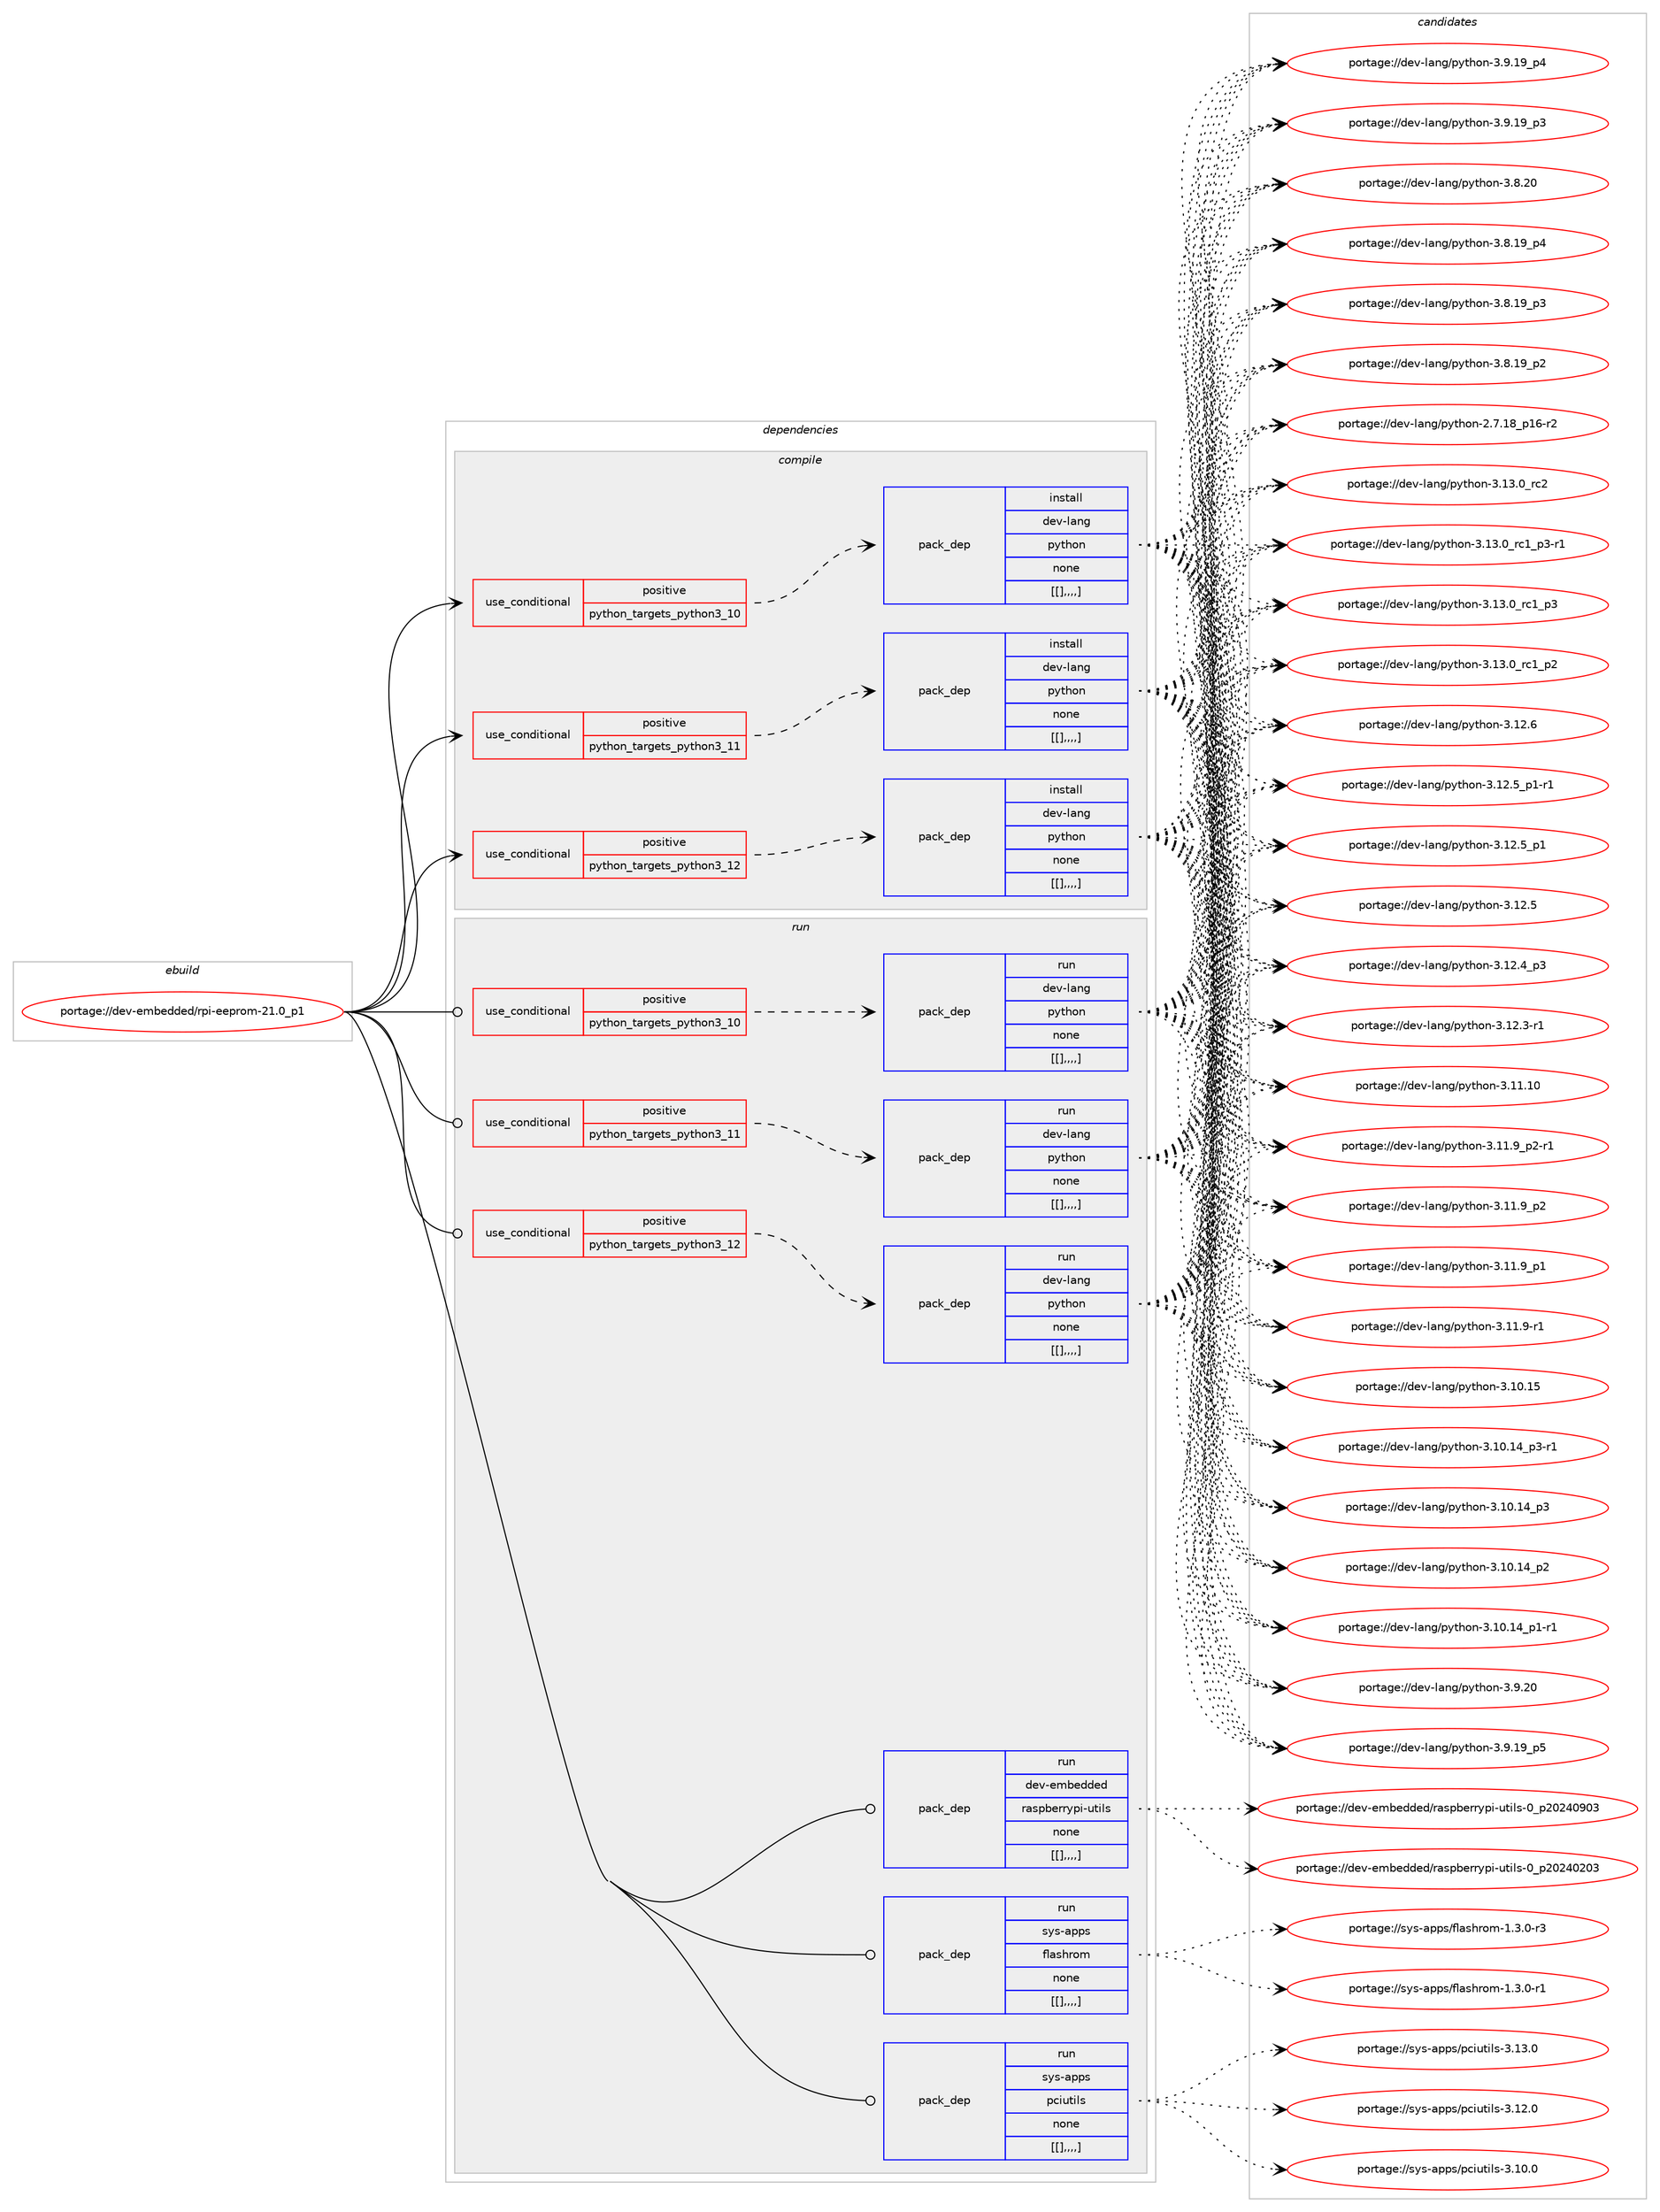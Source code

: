 digraph prolog {

# *************
# Graph options
# *************

newrank=true;
concentrate=true;
compound=true;
graph [rankdir=LR,fontname=Helvetica,fontsize=10,ranksep=1.5];#, ranksep=2.5, nodesep=0.2];
edge  [arrowhead=vee];
node  [fontname=Helvetica,fontsize=10];

# **********
# The ebuild
# **********

subgraph cluster_leftcol {
color=gray;
label=<<i>ebuild</i>>;
id [label="portage://dev-embedded/rpi-eeprom-21.0_p1", color=red, width=4, href="../dev-embedded/rpi-eeprom-21.0_p1.svg"];
}

# ****************
# The dependencies
# ****************

subgraph cluster_midcol {
color=gray;
label=<<i>dependencies</i>>;
subgraph cluster_compile {
fillcolor="#eeeeee";
style=filled;
label=<<i>compile</i>>;
subgraph cond19960 {
dependency74266 [label=<<TABLE BORDER="0" CELLBORDER="1" CELLSPACING="0" CELLPADDING="4"><TR><TD ROWSPAN="3" CELLPADDING="10">use_conditional</TD></TR><TR><TD>positive</TD></TR><TR><TD>python_targets_python3_10</TD></TR></TABLE>>, shape=none, color=red];
subgraph pack53358 {
dependency74267 [label=<<TABLE BORDER="0" CELLBORDER="1" CELLSPACING="0" CELLPADDING="4" WIDTH="220"><TR><TD ROWSPAN="6" CELLPADDING="30">pack_dep</TD></TR><TR><TD WIDTH="110">install</TD></TR><TR><TD>dev-lang</TD></TR><TR><TD>python</TD></TR><TR><TD>none</TD></TR><TR><TD>[[],,,,]</TD></TR></TABLE>>, shape=none, color=blue];
}
dependency74266:e -> dependency74267:w [weight=20,style="dashed",arrowhead="vee"];
}
id:e -> dependency74266:w [weight=20,style="solid",arrowhead="vee"];
subgraph cond19961 {
dependency74268 [label=<<TABLE BORDER="0" CELLBORDER="1" CELLSPACING="0" CELLPADDING="4"><TR><TD ROWSPAN="3" CELLPADDING="10">use_conditional</TD></TR><TR><TD>positive</TD></TR><TR><TD>python_targets_python3_11</TD></TR></TABLE>>, shape=none, color=red];
subgraph pack53359 {
dependency74269 [label=<<TABLE BORDER="0" CELLBORDER="1" CELLSPACING="0" CELLPADDING="4" WIDTH="220"><TR><TD ROWSPAN="6" CELLPADDING="30">pack_dep</TD></TR><TR><TD WIDTH="110">install</TD></TR><TR><TD>dev-lang</TD></TR><TR><TD>python</TD></TR><TR><TD>none</TD></TR><TR><TD>[[],,,,]</TD></TR></TABLE>>, shape=none, color=blue];
}
dependency74268:e -> dependency74269:w [weight=20,style="dashed",arrowhead="vee"];
}
id:e -> dependency74268:w [weight=20,style="solid",arrowhead="vee"];
subgraph cond19962 {
dependency74270 [label=<<TABLE BORDER="0" CELLBORDER="1" CELLSPACING="0" CELLPADDING="4"><TR><TD ROWSPAN="3" CELLPADDING="10">use_conditional</TD></TR><TR><TD>positive</TD></TR><TR><TD>python_targets_python3_12</TD></TR></TABLE>>, shape=none, color=red];
subgraph pack53360 {
dependency74271 [label=<<TABLE BORDER="0" CELLBORDER="1" CELLSPACING="0" CELLPADDING="4" WIDTH="220"><TR><TD ROWSPAN="6" CELLPADDING="30">pack_dep</TD></TR><TR><TD WIDTH="110">install</TD></TR><TR><TD>dev-lang</TD></TR><TR><TD>python</TD></TR><TR><TD>none</TD></TR><TR><TD>[[],,,,]</TD></TR></TABLE>>, shape=none, color=blue];
}
dependency74270:e -> dependency74271:w [weight=20,style="dashed",arrowhead="vee"];
}
id:e -> dependency74270:w [weight=20,style="solid",arrowhead="vee"];
}
subgraph cluster_compileandrun {
fillcolor="#eeeeee";
style=filled;
label=<<i>compile and run</i>>;
}
subgraph cluster_run {
fillcolor="#eeeeee";
style=filled;
label=<<i>run</i>>;
subgraph cond19963 {
dependency74272 [label=<<TABLE BORDER="0" CELLBORDER="1" CELLSPACING="0" CELLPADDING="4"><TR><TD ROWSPAN="3" CELLPADDING="10">use_conditional</TD></TR><TR><TD>positive</TD></TR><TR><TD>python_targets_python3_10</TD></TR></TABLE>>, shape=none, color=red];
subgraph pack53361 {
dependency74273 [label=<<TABLE BORDER="0" CELLBORDER="1" CELLSPACING="0" CELLPADDING="4" WIDTH="220"><TR><TD ROWSPAN="6" CELLPADDING="30">pack_dep</TD></TR><TR><TD WIDTH="110">run</TD></TR><TR><TD>dev-lang</TD></TR><TR><TD>python</TD></TR><TR><TD>none</TD></TR><TR><TD>[[],,,,]</TD></TR></TABLE>>, shape=none, color=blue];
}
dependency74272:e -> dependency74273:w [weight=20,style="dashed",arrowhead="vee"];
}
id:e -> dependency74272:w [weight=20,style="solid",arrowhead="odot"];
subgraph cond19964 {
dependency74274 [label=<<TABLE BORDER="0" CELLBORDER="1" CELLSPACING="0" CELLPADDING="4"><TR><TD ROWSPAN="3" CELLPADDING="10">use_conditional</TD></TR><TR><TD>positive</TD></TR><TR><TD>python_targets_python3_11</TD></TR></TABLE>>, shape=none, color=red];
subgraph pack53362 {
dependency74275 [label=<<TABLE BORDER="0" CELLBORDER="1" CELLSPACING="0" CELLPADDING="4" WIDTH="220"><TR><TD ROWSPAN="6" CELLPADDING="30">pack_dep</TD></TR><TR><TD WIDTH="110">run</TD></TR><TR><TD>dev-lang</TD></TR><TR><TD>python</TD></TR><TR><TD>none</TD></TR><TR><TD>[[],,,,]</TD></TR></TABLE>>, shape=none, color=blue];
}
dependency74274:e -> dependency74275:w [weight=20,style="dashed",arrowhead="vee"];
}
id:e -> dependency74274:w [weight=20,style="solid",arrowhead="odot"];
subgraph cond19965 {
dependency74276 [label=<<TABLE BORDER="0" CELLBORDER="1" CELLSPACING="0" CELLPADDING="4"><TR><TD ROWSPAN="3" CELLPADDING="10">use_conditional</TD></TR><TR><TD>positive</TD></TR><TR><TD>python_targets_python3_12</TD></TR></TABLE>>, shape=none, color=red];
subgraph pack53363 {
dependency74277 [label=<<TABLE BORDER="0" CELLBORDER="1" CELLSPACING="0" CELLPADDING="4" WIDTH="220"><TR><TD ROWSPAN="6" CELLPADDING="30">pack_dep</TD></TR><TR><TD WIDTH="110">run</TD></TR><TR><TD>dev-lang</TD></TR><TR><TD>python</TD></TR><TR><TD>none</TD></TR><TR><TD>[[],,,,]</TD></TR></TABLE>>, shape=none, color=blue];
}
dependency74276:e -> dependency74277:w [weight=20,style="dashed",arrowhead="vee"];
}
id:e -> dependency74276:w [weight=20,style="solid",arrowhead="odot"];
subgraph pack53364 {
dependency74278 [label=<<TABLE BORDER="0" CELLBORDER="1" CELLSPACING="0" CELLPADDING="4" WIDTH="220"><TR><TD ROWSPAN="6" CELLPADDING="30">pack_dep</TD></TR><TR><TD WIDTH="110">run</TD></TR><TR><TD>dev-embedded</TD></TR><TR><TD>raspberrypi-utils</TD></TR><TR><TD>none</TD></TR><TR><TD>[[],,,,]</TD></TR></TABLE>>, shape=none, color=blue];
}
id:e -> dependency74278:w [weight=20,style="solid",arrowhead="odot"];
subgraph pack53365 {
dependency74279 [label=<<TABLE BORDER="0" CELLBORDER="1" CELLSPACING="0" CELLPADDING="4" WIDTH="220"><TR><TD ROWSPAN="6" CELLPADDING="30">pack_dep</TD></TR><TR><TD WIDTH="110">run</TD></TR><TR><TD>sys-apps</TD></TR><TR><TD>flashrom</TD></TR><TR><TD>none</TD></TR><TR><TD>[[],,,,]</TD></TR></TABLE>>, shape=none, color=blue];
}
id:e -> dependency74279:w [weight=20,style="solid",arrowhead="odot"];
subgraph pack53366 {
dependency74280 [label=<<TABLE BORDER="0" CELLBORDER="1" CELLSPACING="0" CELLPADDING="4" WIDTH="220"><TR><TD ROWSPAN="6" CELLPADDING="30">pack_dep</TD></TR><TR><TD WIDTH="110">run</TD></TR><TR><TD>sys-apps</TD></TR><TR><TD>pciutils</TD></TR><TR><TD>none</TD></TR><TR><TD>[[],,,,]</TD></TR></TABLE>>, shape=none, color=blue];
}
id:e -> dependency74280:w [weight=20,style="solid",arrowhead="odot"];
}
}

# **************
# The candidates
# **************

subgraph cluster_choices {
rank=same;
color=gray;
label=<<i>candidates</i>>;

subgraph choice53358 {
color=black;
nodesep=1;
choice10010111845108971101034711212111610411111045514649514648951149950 [label="portage://dev-lang/python-3.13.0_rc2", color=red, width=4,href="../dev-lang/python-3.13.0_rc2.svg"];
choice1001011184510897110103471121211161041111104551464951464895114994995112514511449 [label="portage://dev-lang/python-3.13.0_rc1_p3-r1", color=red, width=4,href="../dev-lang/python-3.13.0_rc1_p3-r1.svg"];
choice100101118451089711010347112121116104111110455146495146489511499499511251 [label="portage://dev-lang/python-3.13.0_rc1_p3", color=red, width=4,href="../dev-lang/python-3.13.0_rc1_p3.svg"];
choice100101118451089711010347112121116104111110455146495146489511499499511250 [label="portage://dev-lang/python-3.13.0_rc1_p2", color=red, width=4,href="../dev-lang/python-3.13.0_rc1_p2.svg"];
choice10010111845108971101034711212111610411111045514649504654 [label="portage://dev-lang/python-3.12.6", color=red, width=4,href="../dev-lang/python-3.12.6.svg"];
choice1001011184510897110103471121211161041111104551464950465395112494511449 [label="portage://dev-lang/python-3.12.5_p1-r1", color=red, width=4,href="../dev-lang/python-3.12.5_p1-r1.svg"];
choice100101118451089711010347112121116104111110455146495046539511249 [label="portage://dev-lang/python-3.12.5_p1", color=red, width=4,href="../dev-lang/python-3.12.5_p1.svg"];
choice10010111845108971101034711212111610411111045514649504653 [label="portage://dev-lang/python-3.12.5", color=red, width=4,href="../dev-lang/python-3.12.5.svg"];
choice100101118451089711010347112121116104111110455146495046529511251 [label="portage://dev-lang/python-3.12.4_p3", color=red, width=4,href="../dev-lang/python-3.12.4_p3.svg"];
choice100101118451089711010347112121116104111110455146495046514511449 [label="portage://dev-lang/python-3.12.3-r1", color=red, width=4,href="../dev-lang/python-3.12.3-r1.svg"];
choice1001011184510897110103471121211161041111104551464949464948 [label="portage://dev-lang/python-3.11.10", color=red, width=4,href="../dev-lang/python-3.11.10.svg"];
choice1001011184510897110103471121211161041111104551464949465795112504511449 [label="portage://dev-lang/python-3.11.9_p2-r1", color=red, width=4,href="../dev-lang/python-3.11.9_p2-r1.svg"];
choice100101118451089711010347112121116104111110455146494946579511250 [label="portage://dev-lang/python-3.11.9_p2", color=red, width=4,href="../dev-lang/python-3.11.9_p2.svg"];
choice100101118451089711010347112121116104111110455146494946579511249 [label="portage://dev-lang/python-3.11.9_p1", color=red, width=4,href="../dev-lang/python-3.11.9_p1.svg"];
choice100101118451089711010347112121116104111110455146494946574511449 [label="portage://dev-lang/python-3.11.9-r1", color=red, width=4,href="../dev-lang/python-3.11.9-r1.svg"];
choice1001011184510897110103471121211161041111104551464948464953 [label="portage://dev-lang/python-3.10.15", color=red, width=4,href="../dev-lang/python-3.10.15.svg"];
choice100101118451089711010347112121116104111110455146494846495295112514511449 [label="portage://dev-lang/python-3.10.14_p3-r1", color=red, width=4,href="../dev-lang/python-3.10.14_p3-r1.svg"];
choice10010111845108971101034711212111610411111045514649484649529511251 [label="portage://dev-lang/python-3.10.14_p3", color=red, width=4,href="../dev-lang/python-3.10.14_p3.svg"];
choice10010111845108971101034711212111610411111045514649484649529511250 [label="portage://dev-lang/python-3.10.14_p2", color=red, width=4,href="../dev-lang/python-3.10.14_p2.svg"];
choice100101118451089711010347112121116104111110455146494846495295112494511449 [label="portage://dev-lang/python-3.10.14_p1-r1", color=red, width=4,href="../dev-lang/python-3.10.14_p1-r1.svg"];
choice10010111845108971101034711212111610411111045514657465048 [label="portage://dev-lang/python-3.9.20", color=red, width=4,href="../dev-lang/python-3.9.20.svg"];
choice100101118451089711010347112121116104111110455146574649579511253 [label="portage://dev-lang/python-3.9.19_p5", color=red, width=4,href="../dev-lang/python-3.9.19_p5.svg"];
choice100101118451089711010347112121116104111110455146574649579511252 [label="portage://dev-lang/python-3.9.19_p4", color=red, width=4,href="../dev-lang/python-3.9.19_p4.svg"];
choice100101118451089711010347112121116104111110455146574649579511251 [label="portage://dev-lang/python-3.9.19_p3", color=red, width=4,href="../dev-lang/python-3.9.19_p3.svg"];
choice10010111845108971101034711212111610411111045514656465048 [label="portage://dev-lang/python-3.8.20", color=red, width=4,href="../dev-lang/python-3.8.20.svg"];
choice100101118451089711010347112121116104111110455146564649579511252 [label="portage://dev-lang/python-3.8.19_p4", color=red, width=4,href="../dev-lang/python-3.8.19_p4.svg"];
choice100101118451089711010347112121116104111110455146564649579511251 [label="portage://dev-lang/python-3.8.19_p3", color=red, width=4,href="../dev-lang/python-3.8.19_p3.svg"];
choice100101118451089711010347112121116104111110455146564649579511250 [label="portage://dev-lang/python-3.8.19_p2", color=red, width=4,href="../dev-lang/python-3.8.19_p2.svg"];
choice100101118451089711010347112121116104111110455046554649569511249544511450 [label="portage://dev-lang/python-2.7.18_p16-r2", color=red, width=4,href="../dev-lang/python-2.7.18_p16-r2.svg"];
dependency74267:e -> choice10010111845108971101034711212111610411111045514649514648951149950:w [style=dotted,weight="100"];
dependency74267:e -> choice1001011184510897110103471121211161041111104551464951464895114994995112514511449:w [style=dotted,weight="100"];
dependency74267:e -> choice100101118451089711010347112121116104111110455146495146489511499499511251:w [style=dotted,weight="100"];
dependency74267:e -> choice100101118451089711010347112121116104111110455146495146489511499499511250:w [style=dotted,weight="100"];
dependency74267:e -> choice10010111845108971101034711212111610411111045514649504654:w [style=dotted,weight="100"];
dependency74267:e -> choice1001011184510897110103471121211161041111104551464950465395112494511449:w [style=dotted,weight="100"];
dependency74267:e -> choice100101118451089711010347112121116104111110455146495046539511249:w [style=dotted,weight="100"];
dependency74267:e -> choice10010111845108971101034711212111610411111045514649504653:w [style=dotted,weight="100"];
dependency74267:e -> choice100101118451089711010347112121116104111110455146495046529511251:w [style=dotted,weight="100"];
dependency74267:e -> choice100101118451089711010347112121116104111110455146495046514511449:w [style=dotted,weight="100"];
dependency74267:e -> choice1001011184510897110103471121211161041111104551464949464948:w [style=dotted,weight="100"];
dependency74267:e -> choice1001011184510897110103471121211161041111104551464949465795112504511449:w [style=dotted,weight="100"];
dependency74267:e -> choice100101118451089711010347112121116104111110455146494946579511250:w [style=dotted,weight="100"];
dependency74267:e -> choice100101118451089711010347112121116104111110455146494946579511249:w [style=dotted,weight="100"];
dependency74267:e -> choice100101118451089711010347112121116104111110455146494946574511449:w [style=dotted,weight="100"];
dependency74267:e -> choice1001011184510897110103471121211161041111104551464948464953:w [style=dotted,weight="100"];
dependency74267:e -> choice100101118451089711010347112121116104111110455146494846495295112514511449:w [style=dotted,weight="100"];
dependency74267:e -> choice10010111845108971101034711212111610411111045514649484649529511251:w [style=dotted,weight="100"];
dependency74267:e -> choice10010111845108971101034711212111610411111045514649484649529511250:w [style=dotted,weight="100"];
dependency74267:e -> choice100101118451089711010347112121116104111110455146494846495295112494511449:w [style=dotted,weight="100"];
dependency74267:e -> choice10010111845108971101034711212111610411111045514657465048:w [style=dotted,weight="100"];
dependency74267:e -> choice100101118451089711010347112121116104111110455146574649579511253:w [style=dotted,weight="100"];
dependency74267:e -> choice100101118451089711010347112121116104111110455146574649579511252:w [style=dotted,weight="100"];
dependency74267:e -> choice100101118451089711010347112121116104111110455146574649579511251:w [style=dotted,weight="100"];
dependency74267:e -> choice10010111845108971101034711212111610411111045514656465048:w [style=dotted,weight="100"];
dependency74267:e -> choice100101118451089711010347112121116104111110455146564649579511252:w [style=dotted,weight="100"];
dependency74267:e -> choice100101118451089711010347112121116104111110455146564649579511251:w [style=dotted,weight="100"];
dependency74267:e -> choice100101118451089711010347112121116104111110455146564649579511250:w [style=dotted,weight="100"];
dependency74267:e -> choice100101118451089711010347112121116104111110455046554649569511249544511450:w [style=dotted,weight="100"];
}
subgraph choice53359 {
color=black;
nodesep=1;
choice10010111845108971101034711212111610411111045514649514648951149950 [label="portage://dev-lang/python-3.13.0_rc2", color=red, width=4,href="../dev-lang/python-3.13.0_rc2.svg"];
choice1001011184510897110103471121211161041111104551464951464895114994995112514511449 [label="portage://dev-lang/python-3.13.0_rc1_p3-r1", color=red, width=4,href="../dev-lang/python-3.13.0_rc1_p3-r1.svg"];
choice100101118451089711010347112121116104111110455146495146489511499499511251 [label="portage://dev-lang/python-3.13.0_rc1_p3", color=red, width=4,href="../dev-lang/python-3.13.0_rc1_p3.svg"];
choice100101118451089711010347112121116104111110455146495146489511499499511250 [label="portage://dev-lang/python-3.13.0_rc1_p2", color=red, width=4,href="../dev-lang/python-3.13.0_rc1_p2.svg"];
choice10010111845108971101034711212111610411111045514649504654 [label="portage://dev-lang/python-3.12.6", color=red, width=4,href="../dev-lang/python-3.12.6.svg"];
choice1001011184510897110103471121211161041111104551464950465395112494511449 [label="portage://dev-lang/python-3.12.5_p1-r1", color=red, width=4,href="../dev-lang/python-3.12.5_p1-r1.svg"];
choice100101118451089711010347112121116104111110455146495046539511249 [label="portage://dev-lang/python-3.12.5_p1", color=red, width=4,href="../dev-lang/python-3.12.5_p1.svg"];
choice10010111845108971101034711212111610411111045514649504653 [label="portage://dev-lang/python-3.12.5", color=red, width=4,href="../dev-lang/python-3.12.5.svg"];
choice100101118451089711010347112121116104111110455146495046529511251 [label="portage://dev-lang/python-3.12.4_p3", color=red, width=4,href="../dev-lang/python-3.12.4_p3.svg"];
choice100101118451089711010347112121116104111110455146495046514511449 [label="portage://dev-lang/python-3.12.3-r1", color=red, width=4,href="../dev-lang/python-3.12.3-r1.svg"];
choice1001011184510897110103471121211161041111104551464949464948 [label="portage://dev-lang/python-3.11.10", color=red, width=4,href="../dev-lang/python-3.11.10.svg"];
choice1001011184510897110103471121211161041111104551464949465795112504511449 [label="portage://dev-lang/python-3.11.9_p2-r1", color=red, width=4,href="../dev-lang/python-3.11.9_p2-r1.svg"];
choice100101118451089711010347112121116104111110455146494946579511250 [label="portage://dev-lang/python-3.11.9_p2", color=red, width=4,href="../dev-lang/python-3.11.9_p2.svg"];
choice100101118451089711010347112121116104111110455146494946579511249 [label="portage://dev-lang/python-3.11.9_p1", color=red, width=4,href="../dev-lang/python-3.11.9_p1.svg"];
choice100101118451089711010347112121116104111110455146494946574511449 [label="portage://dev-lang/python-3.11.9-r1", color=red, width=4,href="../dev-lang/python-3.11.9-r1.svg"];
choice1001011184510897110103471121211161041111104551464948464953 [label="portage://dev-lang/python-3.10.15", color=red, width=4,href="../dev-lang/python-3.10.15.svg"];
choice100101118451089711010347112121116104111110455146494846495295112514511449 [label="portage://dev-lang/python-3.10.14_p3-r1", color=red, width=4,href="../dev-lang/python-3.10.14_p3-r1.svg"];
choice10010111845108971101034711212111610411111045514649484649529511251 [label="portage://dev-lang/python-3.10.14_p3", color=red, width=4,href="../dev-lang/python-3.10.14_p3.svg"];
choice10010111845108971101034711212111610411111045514649484649529511250 [label="portage://dev-lang/python-3.10.14_p2", color=red, width=4,href="../dev-lang/python-3.10.14_p2.svg"];
choice100101118451089711010347112121116104111110455146494846495295112494511449 [label="portage://dev-lang/python-3.10.14_p1-r1", color=red, width=4,href="../dev-lang/python-3.10.14_p1-r1.svg"];
choice10010111845108971101034711212111610411111045514657465048 [label="portage://dev-lang/python-3.9.20", color=red, width=4,href="../dev-lang/python-3.9.20.svg"];
choice100101118451089711010347112121116104111110455146574649579511253 [label="portage://dev-lang/python-3.9.19_p5", color=red, width=4,href="../dev-lang/python-3.9.19_p5.svg"];
choice100101118451089711010347112121116104111110455146574649579511252 [label="portage://dev-lang/python-3.9.19_p4", color=red, width=4,href="../dev-lang/python-3.9.19_p4.svg"];
choice100101118451089711010347112121116104111110455146574649579511251 [label="portage://dev-lang/python-3.9.19_p3", color=red, width=4,href="../dev-lang/python-3.9.19_p3.svg"];
choice10010111845108971101034711212111610411111045514656465048 [label="portage://dev-lang/python-3.8.20", color=red, width=4,href="../dev-lang/python-3.8.20.svg"];
choice100101118451089711010347112121116104111110455146564649579511252 [label="portage://dev-lang/python-3.8.19_p4", color=red, width=4,href="../dev-lang/python-3.8.19_p4.svg"];
choice100101118451089711010347112121116104111110455146564649579511251 [label="portage://dev-lang/python-3.8.19_p3", color=red, width=4,href="../dev-lang/python-3.8.19_p3.svg"];
choice100101118451089711010347112121116104111110455146564649579511250 [label="portage://dev-lang/python-3.8.19_p2", color=red, width=4,href="../dev-lang/python-3.8.19_p2.svg"];
choice100101118451089711010347112121116104111110455046554649569511249544511450 [label="portage://dev-lang/python-2.7.18_p16-r2", color=red, width=4,href="../dev-lang/python-2.7.18_p16-r2.svg"];
dependency74269:e -> choice10010111845108971101034711212111610411111045514649514648951149950:w [style=dotted,weight="100"];
dependency74269:e -> choice1001011184510897110103471121211161041111104551464951464895114994995112514511449:w [style=dotted,weight="100"];
dependency74269:e -> choice100101118451089711010347112121116104111110455146495146489511499499511251:w [style=dotted,weight="100"];
dependency74269:e -> choice100101118451089711010347112121116104111110455146495146489511499499511250:w [style=dotted,weight="100"];
dependency74269:e -> choice10010111845108971101034711212111610411111045514649504654:w [style=dotted,weight="100"];
dependency74269:e -> choice1001011184510897110103471121211161041111104551464950465395112494511449:w [style=dotted,weight="100"];
dependency74269:e -> choice100101118451089711010347112121116104111110455146495046539511249:w [style=dotted,weight="100"];
dependency74269:e -> choice10010111845108971101034711212111610411111045514649504653:w [style=dotted,weight="100"];
dependency74269:e -> choice100101118451089711010347112121116104111110455146495046529511251:w [style=dotted,weight="100"];
dependency74269:e -> choice100101118451089711010347112121116104111110455146495046514511449:w [style=dotted,weight="100"];
dependency74269:e -> choice1001011184510897110103471121211161041111104551464949464948:w [style=dotted,weight="100"];
dependency74269:e -> choice1001011184510897110103471121211161041111104551464949465795112504511449:w [style=dotted,weight="100"];
dependency74269:e -> choice100101118451089711010347112121116104111110455146494946579511250:w [style=dotted,weight="100"];
dependency74269:e -> choice100101118451089711010347112121116104111110455146494946579511249:w [style=dotted,weight="100"];
dependency74269:e -> choice100101118451089711010347112121116104111110455146494946574511449:w [style=dotted,weight="100"];
dependency74269:e -> choice1001011184510897110103471121211161041111104551464948464953:w [style=dotted,weight="100"];
dependency74269:e -> choice100101118451089711010347112121116104111110455146494846495295112514511449:w [style=dotted,weight="100"];
dependency74269:e -> choice10010111845108971101034711212111610411111045514649484649529511251:w [style=dotted,weight="100"];
dependency74269:e -> choice10010111845108971101034711212111610411111045514649484649529511250:w [style=dotted,weight="100"];
dependency74269:e -> choice100101118451089711010347112121116104111110455146494846495295112494511449:w [style=dotted,weight="100"];
dependency74269:e -> choice10010111845108971101034711212111610411111045514657465048:w [style=dotted,weight="100"];
dependency74269:e -> choice100101118451089711010347112121116104111110455146574649579511253:w [style=dotted,weight="100"];
dependency74269:e -> choice100101118451089711010347112121116104111110455146574649579511252:w [style=dotted,weight="100"];
dependency74269:e -> choice100101118451089711010347112121116104111110455146574649579511251:w [style=dotted,weight="100"];
dependency74269:e -> choice10010111845108971101034711212111610411111045514656465048:w [style=dotted,weight="100"];
dependency74269:e -> choice100101118451089711010347112121116104111110455146564649579511252:w [style=dotted,weight="100"];
dependency74269:e -> choice100101118451089711010347112121116104111110455146564649579511251:w [style=dotted,weight="100"];
dependency74269:e -> choice100101118451089711010347112121116104111110455146564649579511250:w [style=dotted,weight="100"];
dependency74269:e -> choice100101118451089711010347112121116104111110455046554649569511249544511450:w [style=dotted,weight="100"];
}
subgraph choice53360 {
color=black;
nodesep=1;
choice10010111845108971101034711212111610411111045514649514648951149950 [label="portage://dev-lang/python-3.13.0_rc2", color=red, width=4,href="../dev-lang/python-3.13.0_rc2.svg"];
choice1001011184510897110103471121211161041111104551464951464895114994995112514511449 [label="portage://dev-lang/python-3.13.0_rc1_p3-r1", color=red, width=4,href="../dev-lang/python-3.13.0_rc1_p3-r1.svg"];
choice100101118451089711010347112121116104111110455146495146489511499499511251 [label="portage://dev-lang/python-3.13.0_rc1_p3", color=red, width=4,href="../dev-lang/python-3.13.0_rc1_p3.svg"];
choice100101118451089711010347112121116104111110455146495146489511499499511250 [label="portage://dev-lang/python-3.13.0_rc1_p2", color=red, width=4,href="../dev-lang/python-3.13.0_rc1_p2.svg"];
choice10010111845108971101034711212111610411111045514649504654 [label="portage://dev-lang/python-3.12.6", color=red, width=4,href="../dev-lang/python-3.12.6.svg"];
choice1001011184510897110103471121211161041111104551464950465395112494511449 [label="portage://dev-lang/python-3.12.5_p1-r1", color=red, width=4,href="../dev-lang/python-3.12.5_p1-r1.svg"];
choice100101118451089711010347112121116104111110455146495046539511249 [label="portage://dev-lang/python-3.12.5_p1", color=red, width=4,href="../dev-lang/python-3.12.5_p1.svg"];
choice10010111845108971101034711212111610411111045514649504653 [label="portage://dev-lang/python-3.12.5", color=red, width=4,href="../dev-lang/python-3.12.5.svg"];
choice100101118451089711010347112121116104111110455146495046529511251 [label="portage://dev-lang/python-3.12.4_p3", color=red, width=4,href="../dev-lang/python-3.12.4_p3.svg"];
choice100101118451089711010347112121116104111110455146495046514511449 [label="portage://dev-lang/python-3.12.3-r1", color=red, width=4,href="../dev-lang/python-3.12.3-r1.svg"];
choice1001011184510897110103471121211161041111104551464949464948 [label="portage://dev-lang/python-3.11.10", color=red, width=4,href="../dev-lang/python-3.11.10.svg"];
choice1001011184510897110103471121211161041111104551464949465795112504511449 [label="portage://dev-lang/python-3.11.9_p2-r1", color=red, width=4,href="../dev-lang/python-3.11.9_p2-r1.svg"];
choice100101118451089711010347112121116104111110455146494946579511250 [label="portage://dev-lang/python-3.11.9_p2", color=red, width=4,href="../dev-lang/python-3.11.9_p2.svg"];
choice100101118451089711010347112121116104111110455146494946579511249 [label="portage://dev-lang/python-3.11.9_p1", color=red, width=4,href="../dev-lang/python-3.11.9_p1.svg"];
choice100101118451089711010347112121116104111110455146494946574511449 [label="portage://dev-lang/python-3.11.9-r1", color=red, width=4,href="../dev-lang/python-3.11.9-r1.svg"];
choice1001011184510897110103471121211161041111104551464948464953 [label="portage://dev-lang/python-3.10.15", color=red, width=4,href="../dev-lang/python-3.10.15.svg"];
choice100101118451089711010347112121116104111110455146494846495295112514511449 [label="portage://dev-lang/python-3.10.14_p3-r1", color=red, width=4,href="../dev-lang/python-3.10.14_p3-r1.svg"];
choice10010111845108971101034711212111610411111045514649484649529511251 [label="portage://dev-lang/python-3.10.14_p3", color=red, width=4,href="../dev-lang/python-3.10.14_p3.svg"];
choice10010111845108971101034711212111610411111045514649484649529511250 [label="portage://dev-lang/python-3.10.14_p2", color=red, width=4,href="../dev-lang/python-3.10.14_p2.svg"];
choice100101118451089711010347112121116104111110455146494846495295112494511449 [label="portage://dev-lang/python-3.10.14_p1-r1", color=red, width=4,href="../dev-lang/python-3.10.14_p1-r1.svg"];
choice10010111845108971101034711212111610411111045514657465048 [label="portage://dev-lang/python-3.9.20", color=red, width=4,href="../dev-lang/python-3.9.20.svg"];
choice100101118451089711010347112121116104111110455146574649579511253 [label="portage://dev-lang/python-3.9.19_p5", color=red, width=4,href="../dev-lang/python-3.9.19_p5.svg"];
choice100101118451089711010347112121116104111110455146574649579511252 [label="portage://dev-lang/python-3.9.19_p4", color=red, width=4,href="../dev-lang/python-3.9.19_p4.svg"];
choice100101118451089711010347112121116104111110455146574649579511251 [label="portage://dev-lang/python-3.9.19_p3", color=red, width=4,href="../dev-lang/python-3.9.19_p3.svg"];
choice10010111845108971101034711212111610411111045514656465048 [label="portage://dev-lang/python-3.8.20", color=red, width=4,href="../dev-lang/python-3.8.20.svg"];
choice100101118451089711010347112121116104111110455146564649579511252 [label="portage://dev-lang/python-3.8.19_p4", color=red, width=4,href="../dev-lang/python-3.8.19_p4.svg"];
choice100101118451089711010347112121116104111110455146564649579511251 [label="portage://dev-lang/python-3.8.19_p3", color=red, width=4,href="../dev-lang/python-3.8.19_p3.svg"];
choice100101118451089711010347112121116104111110455146564649579511250 [label="portage://dev-lang/python-3.8.19_p2", color=red, width=4,href="../dev-lang/python-3.8.19_p2.svg"];
choice100101118451089711010347112121116104111110455046554649569511249544511450 [label="portage://dev-lang/python-2.7.18_p16-r2", color=red, width=4,href="../dev-lang/python-2.7.18_p16-r2.svg"];
dependency74271:e -> choice10010111845108971101034711212111610411111045514649514648951149950:w [style=dotted,weight="100"];
dependency74271:e -> choice1001011184510897110103471121211161041111104551464951464895114994995112514511449:w [style=dotted,weight="100"];
dependency74271:e -> choice100101118451089711010347112121116104111110455146495146489511499499511251:w [style=dotted,weight="100"];
dependency74271:e -> choice100101118451089711010347112121116104111110455146495146489511499499511250:w [style=dotted,weight="100"];
dependency74271:e -> choice10010111845108971101034711212111610411111045514649504654:w [style=dotted,weight="100"];
dependency74271:e -> choice1001011184510897110103471121211161041111104551464950465395112494511449:w [style=dotted,weight="100"];
dependency74271:e -> choice100101118451089711010347112121116104111110455146495046539511249:w [style=dotted,weight="100"];
dependency74271:e -> choice10010111845108971101034711212111610411111045514649504653:w [style=dotted,weight="100"];
dependency74271:e -> choice100101118451089711010347112121116104111110455146495046529511251:w [style=dotted,weight="100"];
dependency74271:e -> choice100101118451089711010347112121116104111110455146495046514511449:w [style=dotted,weight="100"];
dependency74271:e -> choice1001011184510897110103471121211161041111104551464949464948:w [style=dotted,weight="100"];
dependency74271:e -> choice1001011184510897110103471121211161041111104551464949465795112504511449:w [style=dotted,weight="100"];
dependency74271:e -> choice100101118451089711010347112121116104111110455146494946579511250:w [style=dotted,weight="100"];
dependency74271:e -> choice100101118451089711010347112121116104111110455146494946579511249:w [style=dotted,weight="100"];
dependency74271:e -> choice100101118451089711010347112121116104111110455146494946574511449:w [style=dotted,weight="100"];
dependency74271:e -> choice1001011184510897110103471121211161041111104551464948464953:w [style=dotted,weight="100"];
dependency74271:e -> choice100101118451089711010347112121116104111110455146494846495295112514511449:w [style=dotted,weight="100"];
dependency74271:e -> choice10010111845108971101034711212111610411111045514649484649529511251:w [style=dotted,weight="100"];
dependency74271:e -> choice10010111845108971101034711212111610411111045514649484649529511250:w [style=dotted,weight="100"];
dependency74271:e -> choice100101118451089711010347112121116104111110455146494846495295112494511449:w [style=dotted,weight="100"];
dependency74271:e -> choice10010111845108971101034711212111610411111045514657465048:w [style=dotted,weight="100"];
dependency74271:e -> choice100101118451089711010347112121116104111110455146574649579511253:w [style=dotted,weight="100"];
dependency74271:e -> choice100101118451089711010347112121116104111110455146574649579511252:w [style=dotted,weight="100"];
dependency74271:e -> choice100101118451089711010347112121116104111110455146574649579511251:w [style=dotted,weight="100"];
dependency74271:e -> choice10010111845108971101034711212111610411111045514656465048:w [style=dotted,weight="100"];
dependency74271:e -> choice100101118451089711010347112121116104111110455146564649579511252:w [style=dotted,weight="100"];
dependency74271:e -> choice100101118451089711010347112121116104111110455146564649579511251:w [style=dotted,weight="100"];
dependency74271:e -> choice100101118451089711010347112121116104111110455146564649579511250:w [style=dotted,weight="100"];
dependency74271:e -> choice100101118451089711010347112121116104111110455046554649569511249544511450:w [style=dotted,weight="100"];
}
subgraph choice53361 {
color=black;
nodesep=1;
choice10010111845108971101034711212111610411111045514649514648951149950 [label="portage://dev-lang/python-3.13.0_rc2", color=red, width=4,href="../dev-lang/python-3.13.0_rc2.svg"];
choice1001011184510897110103471121211161041111104551464951464895114994995112514511449 [label="portage://dev-lang/python-3.13.0_rc1_p3-r1", color=red, width=4,href="../dev-lang/python-3.13.0_rc1_p3-r1.svg"];
choice100101118451089711010347112121116104111110455146495146489511499499511251 [label="portage://dev-lang/python-3.13.0_rc1_p3", color=red, width=4,href="../dev-lang/python-3.13.0_rc1_p3.svg"];
choice100101118451089711010347112121116104111110455146495146489511499499511250 [label="portage://dev-lang/python-3.13.0_rc1_p2", color=red, width=4,href="../dev-lang/python-3.13.0_rc1_p2.svg"];
choice10010111845108971101034711212111610411111045514649504654 [label="portage://dev-lang/python-3.12.6", color=red, width=4,href="../dev-lang/python-3.12.6.svg"];
choice1001011184510897110103471121211161041111104551464950465395112494511449 [label="portage://dev-lang/python-3.12.5_p1-r1", color=red, width=4,href="../dev-lang/python-3.12.5_p1-r1.svg"];
choice100101118451089711010347112121116104111110455146495046539511249 [label="portage://dev-lang/python-3.12.5_p1", color=red, width=4,href="../dev-lang/python-3.12.5_p1.svg"];
choice10010111845108971101034711212111610411111045514649504653 [label="portage://dev-lang/python-3.12.5", color=red, width=4,href="../dev-lang/python-3.12.5.svg"];
choice100101118451089711010347112121116104111110455146495046529511251 [label="portage://dev-lang/python-3.12.4_p3", color=red, width=4,href="../dev-lang/python-3.12.4_p3.svg"];
choice100101118451089711010347112121116104111110455146495046514511449 [label="portage://dev-lang/python-3.12.3-r1", color=red, width=4,href="../dev-lang/python-3.12.3-r1.svg"];
choice1001011184510897110103471121211161041111104551464949464948 [label="portage://dev-lang/python-3.11.10", color=red, width=4,href="../dev-lang/python-3.11.10.svg"];
choice1001011184510897110103471121211161041111104551464949465795112504511449 [label="portage://dev-lang/python-3.11.9_p2-r1", color=red, width=4,href="../dev-lang/python-3.11.9_p2-r1.svg"];
choice100101118451089711010347112121116104111110455146494946579511250 [label="portage://dev-lang/python-3.11.9_p2", color=red, width=4,href="../dev-lang/python-3.11.9_p2.svg"];
choice100101118451089711010347112121116104111110455146494946579511249 [label="portage://dev-lang/python-3.11.9_p1", color=red, width=4,href="../dev-lang/python-3.11.9_p1.svg"];
choice100101118451089711010347112121116104111110455146494946574511449 [label="portage://dev-lang/python-3.11.9-r1", color=red, width=4,href="../dev-lang/python-3.11.9-r1.svg"];
choice1001011184510897110103471121211161041111104551464948464953 [label="portage://dev-lang/python-3.10.15", color=red, width=4,href="../dev-lang/python-3.10.15.svg"];
choice100101118451089711010347112121116104111110455146494846495295112514511449 [label="portage://dev-lang/python-3.10.14_p3-r1", color=red, width=4,href="../dev-lang/python-3.10.14_p3-r1.svg"];
choice10010111845108971101034711212111610411111045514649484649529511251 [label="portage://dev-lang/python-3.10.14_p3", color=red, width=4,href="../dev-lang/python-3.10.14_p3.svg"];
choice10010111845108971101034711212111610411111045514649484649529511250 [label="portage://dev-lang/python-3.10.14_p2", color=red, width=4,href="../dev-lang/python-3.10.14_p2.svg"];
choice100101118451089711010347112121116104111110455146494846495295112494511449 [label="portage://dev-lang/python-3.10.14_p1-r1", color=red, width=4,href="../dev-lang/python-3.10.14_p1-r1.svg"];
choice10010111845108971101034711212111610411111045514657465048 [label="portage://dev-lang/python-3.9.20", color=red, width=4,href="../dev-lang/python-3.9.20.svg"];
choice100101118451089711010347112121116104111110455146574649579511253 [label="portage://dev-lang/python-3.9.19_p5", color=red, width=4,href="../dev-lang/python-3.9.19_p5.svg"];
choice100101118451089711010347112121116104111110455146574649579511252 [label="portage://dev-lang/python-3.9.19_p4", color=red, width=4,href="../dev-lang/python-3.9.19_p4.svg"];
choice100101118451089711010347112121116104111110455146574649579511251 [label="portage://dev-lang/python-3.9.19_p3", color=red, width=4,href="../dev-lang/python-3.9.19_p3.svg"];
choice10010111845108971101034711212111610411111045514656465048 [label="portage://dev-lang/python-3.8.20", color=red, width=4,href="../dev-lang/python-3.8.20.svg"];
choice100101118451089711010347112121116104111110455146564649579511252 [label="portage://dev-lang/python-3.8.19_p4", color=red, width=4,href="../dev-lang/python-3.8.19_p4.svg"];
choice100101118451089711010347112121116104111110455146564649579511251 [label="portage://dev-lang/python-3.8.19_p3", color=red, width=4,href="../dev-lang/python-3.8.19_p3.svg"];
choice100101118451089711010347112121116104111110455146564649579511250 [label="portage://dev-lang/python-3.8.19_p2", color=red, width=4,href="../dev-lang/python-3.8.19_p2.svg"];
choice100101118451089711010347112121116104111110455046554649569511249544511450 [label="portage://dev-lang/python-2.7.18_p16-r2", color=red, width=4,href="../dev-lang/python-2.7.18_p16-r2.svg"];
dependency74273:e -> choice10010111845108971101034711212111610411111045514649514648951149950:w [style=dotted,weight="100"];
dependency74273:e -> choice1001011184510897110103471121211161041111104551464951464895114994995112514511449:w [style=dotted,weight="100"];
dependency74273:e -> choice100101118451089711010347112121116104111110455146495146489511499499511251:w [style=dotted,weight="100"];
dependency74273:e -> choice100101118451089711010347112121116104111110455146495146489511499499511250:w [style=dotted,weight="100"];
dependency74273:e -> choice10010111845108971101034711212111610411111045514649504654:w [style=dotted,weight="100"];
dependency74273:e -> choice1001011184510897110103471121211161041111104551464950465395112494511449:w [style=dotted,weight="100"];
dependency74273:e -> choice100101118451089711010347112121116104111110455146495046539511249:w [style=dotted,weight="100"];
dependency74273:e -> choice10010111845108971101034711212111610411111045514649504653:w [style=dotted,weight="100"];
dependency74273:e -> choice100101118451089711010347112121116104111110455146495046529511251:w [style=dotted,weight="100"];
dependency74273:e -> choice100101118451089711010347112121116104111110455146495046514511449:w [style=dotted,weight="100"];
dependency74273:e -> choice1001011184510897110103471121211161041111104551464949464948:w [style=dotted,weight="100"];
dependency74273:e -> choice1001011184510897110103471121211161041111104551464949465795112504511449:w [style=dotted,weight="100"];
dependency74273:e -> choice100101118451089711010347112121116104111110455146494946579511250:w [style=dotted,weight="100"];
dependency74273:e -> choice100101118451089711010347112121116104111110455146494946579511249:w [style=dotted,weight="100"];
dependency74273:e -> choice100101118451089711010347112121116104111110455146494946574511449:w [style=dotted,weight="100"];
dependency74273:e -> choice1001011184510897110103471121211161041111104551464948464953:w [style=dotted,weight="100"];
dependency74273:e -> choice100101118451089711010347112121116104111110455146494846495295112514511449:w [style=dotted,weight="100"];
dependency74273:e -> choice10010111845108971101034711212111610411111045514649484649529511251:w [style=dotted,weight="100"];
dependency74273:e -> choice10010111845108971101034711212111610411111045514649484649529511250:w [style=dotted,weight="100"];
dependency74273:e -> choice100101118451089711010347112121116104111110455146494846495295112494511449:w [style=dotted,weight="100"];
dependency74273:e -> choice10010111845108971101034711212111610411111045514657465048:w [style=dotted,weight="100"];
dependency74273:e -> choice100101118451089711010347112121116104111110455146574649579511253:w [style=dotted,weight="100"];
dependency74273:e -> choice100101118451089711010347112121116104111110455146574649579511252:w [style=dotted,weight="100"];
dependency74273:e -> choice100101118451089711010347112121116104111110455146574649579511251:w [style=dotted,weight="100"];
dependency74273:e -> choice10010111845108971101034711212111610411111045514656465048:w [style=dotted,weight="100"];
dependency74273:e -> choice100101118451089711010347112121116104111110455146564649579511252:w [style=dotted,weight="100"];
dependency74273:e -> choice100101118451089711010347112121116104111110455146564649579511251:w [style=dotted,weight="100"];
dependency74273:e -> choice100101118451089711010347112121116104111110455146564649579511250:w [style=dotted,weight="100"];
dependency74273:e -> choice100101118451089711010347112121116104111110455046554649569511249544511450:w [style=dotted,weight="100"];
}
subgraph choice53362 {
color=black;
nodesep=1;
choice10010111845108971101034711212111610411111045514649514648951149950 [label="portage://dev-lang/python-3.13.0_rc2", color=red, width=4,href="../dev-lang/python-3.13.0_rc2.svg"];
choice1001011184510897110103471121211161041111104551464951464895114994995112514511449 [label="portage://dev-lang/python-3.13.0_rc1_p3-r1", color=red, width=4,href="../dev-lang/python-3.13.0_rc1_p3-r1.svg"];
choice100101118451089711010347112121116104111110455146495146489511499499511251 [label="portage://dev-lang/python-3.13.0_rc1_p3", color=red, width=4,href="../dev-lang/python-3.13.0_rc1_p3.svg"];
choice100101118451089711010347112121116104111110455146495146489511499499511250 [label="portage://dev-lang/python-3.13.0_rc1_p2", color=red, width=4,href="../dev-lang/python-3.13.0_rc1_p2.svg"];
choice10010111845108971101034711212111610411111045514649504654 [label="portage://dev-lang/python-3.12.6", color=red, width=4,href="../dev-lang/python-3.12.6.svg"];
choice1001011184510897110103471121211161041111104551464950465395112494511449 [label="portage://dev-lang/python-3.12.5_p1-r1", color=red, width=4,href="../dev-lang/python-3.12.5_p1-r1.svg"];
choice100101118451089711010347112121116104111110455146495046539511249 [label="portage://dev-lang/python-3.12.5_p1", color=red, width=4,href="../dev-lang/python-3.12.5_p1.svg"];
choice10010111845108971101034711212111610411111045514649504653 [label="portage://dev-lang/python-3.12.5", color=red, width=4,href="../dev-lang/python-3.12.5.svg"];
choice100101118451089711010347112121116104111110455146495046529511251 [label="portage://dev-lang/python-3.12.4_p3", color=red, width=4,href="../dev-lang/python-3.12.4_p3.svg"];
choice100101118451089711010347112121116104111110455146495046514511449 [label="portage://dev-lang/python-3.12.3-r1", color=red, width=4,href="../dev-lang/python-3.12.3-r1.svg"];
choice1001011184510897110103471121211161041111104551464949464948 [label="portage://dev-lang/python-3.11.10", color=red, width=4,href="../dev-lang/python-3.11.10.svg"];
choice1001011184510897110103471121211161041111104551464949465795112504511449 [label="portage://dev-lang/python-3.11.9_p2-r1", color=red, width=4,href="../dev-lang/python-3.11.9_p2-r1.svg"];
choice100101118451089711010347112121116104111110455146494946579511250 [label="portage://dev-lang/python-3.11.9_p2", color=red, width=4,href="../dev-lang/python-3.11.9_p2.svg"];
choice100101118451089711010347112121116104111110455146494946579511249 [label="portage://dev-lang/python-3.11.9_p1", color=red, width=4,href="../dev-lang/python-3.11.9_p1.svg"];
choice100101118451089711010347112121116104111110455146494946574511449 [label="portage://dev-lang/python-3.11.9-r1", color=red, width=4,href="../dev-lang/python-3.11.9-r1.svg"];
choice1001011184510897110103471121211161041111104551464948464953 [label="portage://dev-lang/python-3.10.15", color=red, width=4,href="../dev-lang/python-3.10.15.svg"];
choice100101118451089711010347112121116104111110455146494846495295112514511449 [label="portage://dev-lang/python-3.10.14_p3-r1", color=red, width=4,href="../dev-lang/python-3.10.14_p3-r1.svg"];
choice10010111845108971101034711212111610411111045514649484649529511251 [label="portage://dev-lang/python-3.10.14_p3", color=red, width=4,href="../dev-lang/python-3.10.14_p3.svg"];
choice10010111845108971101034711212111610411111045514649484649529511250 [label="portage://dev-lang/python-3.10.14_p2", color=red, width=4,href="../dev-lang/python-3.10.14_p2.svg"];
choice100101118451089711010347112121116104111110455146494846495295112494511449 [label="portage://dev-lang/python-3.10.14_p1-r1", color=red, width=4,href="../dev-lang/python-3.10.14_p1-r1.svg"];
choice10010111845108971101034711212111610411111045514657465048 [label="portage://dev-lang/python-3.9.20", color=red, width=4,href="../dev-lang/python-3.9.20.svg"];
choice100101118451089711010347112121116104111110455146574649579511253 [label="portage://dev-lang/python-3.9.19_p5", color=red, width=4,href="../dev-lang/python-3.9.19_p5.svg"];
choice100101118451089711010347112121116104111110455146574649579511252 [label="portage://dev-lang/python-3.9.19_p4", color=red, width=4,href="../dev-lang/python-3.9.19_p4.svg"];
choice100101118451089711010347112121116104111110455146574649579511251 [label="portage://dev-lang/python-3.9.19_p3", color=red, width=4,href="../dev-lang/python-3.9.19_p3.svg"];
choice10010111845108971101034711212111610411111045514656465048 [label="portage://dev-lang/python-3.8.20", color=red, width=4,href="../dev-lang/python-3.8.20.svg"];
choice100101118451089711010347112121116104111110455146564649579511252 [label="portage://dev-lang/python-3.8.19_p4", color=red, width=4,href="../dev-lang/python-3.8.19_p4.svg"];
choice100101118451089711010347112121116104111110455146564649579511251 [label="portage://dev-lang/python-3.8.19_p3", color=red, width=4,href="../dev-lang/python-3.8.19_p3.svg"];
choice100101118451089711010347112121116104111110455146564649579511250 [label="portage://dev-lang/python-3.8.19_p2", color=red, width=4,href="../dev-lang/python-3.8.19_p2.svg"];
choice100101118451089711010347112121116104111110455046554649569511249544511450 [label="portage://dev-lang/python-2.7.18_p16-r2", color=red, width=4,href="../dev-lang/python-2.7.18_p16-r2.svg"];
dependency74275:e -> choice10010111845108971101034711212111610411111045514649514648951149950:w [style=dotted,weight="100"];
dependency74275:e -> choice1001011184510897110103471121211161041111104551464951464895114994995112514511449:w [style=dotted,weight="100"];
dependency74275:e -> choice100101118451089711010347112121116104111110455146495146489511499499511251:w [style=dotted,weight="100"];
dependency74275:e -> choice100101118451089711010347112121116104111110455146495146489511499499511250:w [style=dotted,weight="100"];
dependency74275:e -> choice10010111845108971101034711212111610411111045514649504654:w [style=dotted,weight="100"];
dependency74275:e -> choice1001011184510897110103471121211161041111104551464950465395112494511449:w [style=dotted,weight="100"];
dependency74275:e -> choice100101118451089711010347112121116104111110455146495046539511249:w [style=dotted,weight="100"];
dependency74275:e -> choice10010111845108971101034711212111610411111045514649504653:w [style=dotted,weight="100"];
dependency74275:e -> choice100101118451089711010347112121116104111110455146495046529511251:w [style=dotted,weight="100"];
dependency74275:e -> choice100101118451089711010347112121116104111110455146495046514511449:w [style=dotted,weight="100"];
dependency74275:e -> choice1001011184510897110103471121211161041111104551464949464948:w [style=dotted,weight="100"];
dependency74275:e -> choice1001011184510897110103471121211161041111104551464949465795112504511449:w [style=dotted,weight="100"];
dependency74275:e -> choice100101118451089711010347112121116104111110455146494946579511250:w [style=dotted,weight="100"];
dependency74275:e -> choice100101118451089711010347112121116104111110455146494946579511249:w [style=dotted,weight="100"];
dependency74275:e -> choice100101118451089711010347112121116104111110455146494946574511449:w [style=dotted,weight="100"];
dependency74275:e -> choice1001011184510897110103471121211161041111104551464948464953:w [style=dotted,weight="100"];
dependency74275:e -> choice100101118451089711010347112121116104111110455146494846495295112514511449:w [style=dotted,weight="100"];
dependency74275:e -> choice10010111845108971101034711212111610411111045514649484649529511251:w [style=dotted,weight="100"];
dependency74275:e -> choice10010111845108971101034711212111610411111045514649484649529511250:w [style=dotted,weight="100"];
dependency74275:e -> choice100101118451089711010347112121116104111110455146494846495295112494511449:w [style=dotted,weight="100"];
dependency74275:e -> choice10010111845108971101034711212111610411111045514657465048:w [style=dotted,weight="100"];
dependency74275:e -> choice100101118451089711010347112121116104111110455146574649579511253:w [style=dotted,weight="100"];
dependency74275:e -> choice100101118451089711010347112121116104111110455146574649579511252:w [style=dotted,weight="100"];
dependency74275:e -> choice100101118451089711010347112121116104111110455146574649579511251:w [style=dotted,weight="100"];
dependency74275:e -> choice10010111845108971101034711212111610411111045514656465048:w [style=dotted,weight="100"];
dependency74275:e -> choice100101118451089711010347112121116104111110455146564649579511252:w [style=dotted,weight="100"];
dependency74275:e -> choice100101118451089711010347112121116104111110455146564649579511251:w [style=dotted,weight="100"];
dependency74275:e -> choice100101118451089711010347112121116104111110455146564649579511250:w [style=dotted,weight="100"];
dependency74275:e -> choice100101118451089711010347112121116104111110455046554649569511249544511450:w [style=dotted,weight="100"];
}
subgraph choice53363 {
color=black;
nodesep=1;
choice10010111845108971101034711212111610411111045514649514648951149950 [label="portage://dev-lang/python-3.13.0_rc2", color=red, width=4,href="../dev-lang/python-3.13.0_rc2.svg"];
choice1001011184510897110103471121211161041111104551464951464895114994995112514511449 [label="portage://dev-lang/python-3.13.0_rc1_p3-r1", color=red, width=4,href="../dev-lang/python-3.13.0_rc1_p3-r1.svg"];
choice100101118451089711010347112121116104111110455146495146489511499499511251 [label="portage://dev-lang/python-3.13.0_rc1_p3", color=red, width=4,href="../dev-lang/python-3.13.0_rc1_p3.svg"];
choice100101118451089711010347112121116104111110455146495146489511499499511250 [label="portage://dev-lang/python-3.13.0_rc1_p2", color=red, width=4,href="../dev-lang/python-3.13.0_rc1_p2.svg"];
choice10010111845108971101034711212111610411111045514649504654 [label="portage://dev-lang/python-3.12.6", color=red, width=4,href="../dev-lang/python-3.12.6.svg"];
choice1001011184510897110103471121211161041111104551464950465395112494511449 [label="portage://dev-lang/python-3.12.5_p1-r1", color=red, width=4,href="../dev-lang/python-3.12.5_p1-r1.svg"];
choice100101118451089711010347112121116104111110455146495046539511249 [label="portage://dev-lang/python-3.12.5_p1", color=red, width=4,href="../dev-lang/python-3.12.5_p1.svg"];
choice10010111845108971101034711212111610411111045514649504653 [label="portage://dev-lang/python-3.12.5", color=red, width=4,href="../dev-lang/python-3.12.5.svg"];
choice100101118451089711010347112121116104111110455146495046529511251 [label="portage://dev-lang/python-3.12.4_p3", color=red, width=4,href="../dev-lang/python-3.12.4_p3.svg"];
choice100101118451089711010347112121116104111110455146495046514511449 [label="portage://dev-lang/python-3.12.3-r1", color=red, width=4,href="../dev-lang/python-3.12.3-r1.svg"];
choice1001011184510897110103471121211161041111104551464949464948 [label="portage://dev-lang/python-3.11.10", color=red, width=4,href="../dev-lang/python-3.11.10.svg"];
choice1001011184510897110103471121211161041111104551464949465795112504511449 [label="portage://dev-lang/python-3.11.9_p2-r1", color=red, width=4,href="../dev-lang/python-3.11.9_p2-r1.svg"];
choice100101118451089711010347112121116104111110455146494946579511250 [label="portage://dev-lang/python-3.11.9_p2", color=red, width=4,href="../dev-lang/python-3.11.9_p2.svg"];
choice100101118451089711010347112121116104111110455146494946579511249 [label="portage://dev-lang/python-3.11.9_p1", color=red, width=4,href="../dev-lang/python-3.11.9_p1.svg"];
choice100101118451089711010347112121116104111110455146494946574511449 [label="portage://dev-lang/python-3.11.9-r1", color=red, width=4,href="../dev-lang/python-3.11.9-r1.svg"];
choice1001011184510897110103471121211161041111104551464948464953 [label="portage://dev-lang/python-3.10.15", color=red, width=4,href="../dev-lang/python-3.10.15.svg"];
choice100101118451089711010347112121116104111110455146494846495295112514511449 [label="portage://dev-lang/python-3.10.14_p3-r1", color=red, width=4,href="../dev-lang/python-3.10.14_p3-r1.svg"];
choice10010111845108971101034711212111610411111045514649484649529511251 [label="portage://dev-lang/python-3.10.14_p3", color=red, width=4,href="../dev-lang/python-3.10.14_p3.svg"];
choice10010111845108971101034711212111610411111045514649484649529511250 [label="portage://dev-lang/python-3.10.14_p2", color=red, width=4,href="../dev-lang/python-3.10.14_p2.svg"];
choice100101118451089711010347112121116104111110455146494846495295112494511449 [label="portage://dev-lang/python-3.10.14_p1-r1", color=red, width=4,href="../dev-lang/python-3.10.14_p1-r1.svg"];
choice10010111845108971101034711212111610411111045514657465048 [label="portage://dev-lang/python-3.9.20", color=red, width=4,href="../dev-lang/python-3.9.20.svg"];
choice100101118451089711010347112121116104111110455146574649579511253 [label="portage://dev-lang/python-3.9.19_p5", color=red, width=4,href="../dev-lang/python-3.9.19_p5.svg"];
choice100101118451089711010347112121116104111110455146574649579511252 [label="portage://dev-lang/python-3.9.19_p4", color=red, width=4,href="../dev-lang/python-3.9.19_p4.svg"];
choice100101118451089711010347112121116104111110455146574649579511251 [label="portage://dev-lang/python-3.9.19_p3", color=red, width=4,href="../dev-lang/python-3.9.19_p3.svg"];
choice10010111845108971101034711212111610411111045514656465048 [label="portage://dev-lang/python-3.8.20", color=red, width=4,href="../dev-lang/python-3.8.20.svg"];
choice100101118451089711010347112121116104111110455146564649579511252 [label="portage://dev-lang/python-3.8.19_p4", color=red, width=4,href="../dev-lang/python-3.8.19_p4.svg"];
choice100101118451089711010347112121116104111110455146564649579511251 [label="portage://dev-lang/python-3.8.19_p3", color=red, width=4,href="../dev-lang/python-3.8.19_p3.svg"];
choice100101118451089711010347112121116104111110455146564649579511250 [label="portage://dev-lang/python-3.8.19_p2", color=red, width=4,href="../dev-lang/python-3.8.19_p2.svg"];
choice100101118451089711010347112121116104111110455046554649569511249544511450 [label="portage://dev-lang/python-2.7.18_p16-r2", color=red, width=4,href="../dev-lang/python-2.7.18_p16-r2.svg"];
dependency74277:e -> choice10010111845108971101034711212111610411111045514649514648951149950:w [style=dotted,weight="100"];
dependency74277:e -> choice1001011184510897110103471121211161041111104551464951464895114994995112514511449:w [style=dotted,weight="100"];
dependency74277:e -> choice100101118451089711010347112121116104111110455146495146489511499499511251:w [style=dotted,weight="100"];
dependency74277:e -> choice100101118451089711010347112121116104111110455146495146489511499499511250:w [style=dotted,weight="100"];
dependency74277:e -> choice10010111845108971101034711212111610411111045514649504654:w [style=dotted,weight="100"];
dependency74277:e -> choice1001011184510897110103471121211161041111104551464950465395112494511449:w [style=dotted,weight="100"];
dependency74277:e -> choice100101118451089711010347112121116104111110455146495046539511249:w [style=dotted,weight="100"];
dependency74277:e -> choice10010111845108971101034711212111610411111045514649504653:w [style=dotted,weight="100"];
dependency74277:e -> choice100101118451089711010347112121116104111110455146495046529511251:w [style=dotted,weight="100"];
dependency74277:e -> choice100101118451089711010347112121116104111110455146495046514511449:w [style=dotted,weight="100"];
dependency74277:e -> choice1001011184510897110103471121211161041111104551464949464948:w [style=dotted,weight="100"];
dependency74277:e -> choice1001011184510897110103471121211161041111104551464949465795112504511449:w [style=dotted,weight="100"];
dependency74277:e -> choice100101118451089711010347112121116104111110455146494946579511250:w [style=dotted,weight="100"];
dependency74277:e -> choice100101118451089711010347112121116104111110455146494946579511249:w [style=dotted,weight="100"];
dependency74277:e -> choice100101118451089711010347112121116104111110455146494946574511449:w [style=dotted,weight="100"];
dependency74277:e -> choice1001011184510897110103471121211161041111104551464948464953:w [style=dotted,weight="100"];
dependency74277:e -> choice100101118451089711010347112121116104111110455146494846495295112514511449:w [style=dotted,weight="100"];
dependency74277:e -> choice10010111845108971101034711212111610411111045514649484649529511251:w [style=dotted,weight="100"];
dependency74277:e -> choice10010111845108971101034711212111610411111045514649484649529511250:w [style=dotted,weight="100"];
dependency74277:e -> choice100101118451089711010347112121116104111110455146494846495295112494511449:w [style=dotted,weight="100"];
dependency74277:e -> choice10010111845108971101034711212111610411111045514657465048:w [style=dotted,weight="100"];
dependency74277:e -> choice100101118451089711010347112121116104111110455146574649579511253:w [style=dotted,weight="100"];
dependency74277:e -> choice100101118451089711010347112121116104111110455146574649579511252:w [style=dotted,weight="100"];
dependency74277:e -> choice100101118451089711010347112121116104111110455146574649579511251:w [style=dotted,weight="100"];
dependency74277:e -> choice10010111845108971101034711212111610411111045514656465048:w [style=dotted,weight="100"];
dependency74277:e -> choice100101118451089711010347112121116104111110455146564649579511252:w [style=dotted,weight="100"];
dependency74277:e -> choice100101118451089711010347112121116104111110455146564649579511251:w [style=dotted,weight="100"];
dependency74277:e -> choice100101118451089711010347112121116104111110455146564649579511250:w [style=dotted,weight="100"];
dependency74277:e -> choice100101118451089711010347112121116104111110455046554649569511249544511450:w [style=dotted,weight="100"];
}
subgraph choice53364 {
color=black;
nodesep=1;
choice1001011184510110998101100100101100471149711511298101114114121112105451171161051081154548951125048505248574851 [label="portage://dev-embedded/raspberrypi-utils-0_p20240903", color=red, width=4,href="../dev-embedded/raspberrypi-utils-0_p20240903.svg"];
choice1001011184510110998101100100101100471149711511298101114114121112105451171161051081154548951125048505248504851 [label="portage://dev-embedded/raspberrypi-utils-0_p20240203", color=red, width=4,href="../dev-embedded/raspberrypi-utils-0_p20240203.svg"];
dependency74278:e -> choice1001011184510110998101100100101100471149711511298101114114121112105451171161051081154548951125048505248574851:w [style=dotted,weight="100"];
dependency74278:e -> choice1001011184510110998101100100101100471149711511298101114114121112105451171161051081154548951125048505248504851:w [style=dotted,weight="100"];
}
subgraph choice53365 {
color=black;
nodesep=1;
choice115121115459711211211547102108971151041141111094549465146484511451 [label="portage://sys-apps/flashrom-1.3.0-r3", color=red, width=4,href="../sys-apps/flashrom-1.3.0-r3.svg"];
choice115121115459711211211547102108971151041141111094549465146484511449 [label="portage://sys-apps/flashrom-1.3.0-r1", color=red, width=4,href="../sys-apps/flashrom-1.3.0-r1.svg"];
dependency74279:e -> choice115121115459711211211547102108971151041141111094549465146484511451:w [style=dotted,weight="100"];
dependency74279:e -> choice115121115459711211211547102108971151041141111094549465146484511449:w [style=dotted,weight="100"];
}
subgraph choice53366 {
color=black;
nodesep=1;
choice1151211154597112112115471129910511711610510811545514649514648 [label="portage://sys-apps/pciutils-3.13.0", color=red, width=4,href="../sys-apps/pciutils-3.13.0.svg"];
choice1151211154597112112115471129910511711610510811545514649504648 [label="portage://sys-apps/pciutils-3.12.0", color=red, width=4,href="../sys-apps/pciutils-3.12.0.svg"];
choice1151211154597112112115471129910511711610510811545514649484648 [label="portage://sys-apps/pciutils-3.10.0", color=red, width=4,href="../sys-apps/pciutils-3.10.0.svg"];
dependency74280:e -> choice1151211154597112112115471129910511711610510811545514649514648:w [style=dotted,weight="100"];
dependency74280:e -> choice1151211154597112112115471129910511711610510811545514649504648:w [style=dotted,weight="100"];
dependency74280:e -> choice1151211154597112112115471129910511711610510811545514649484648:w [style=dotted,weight="100"];
}
}

}
